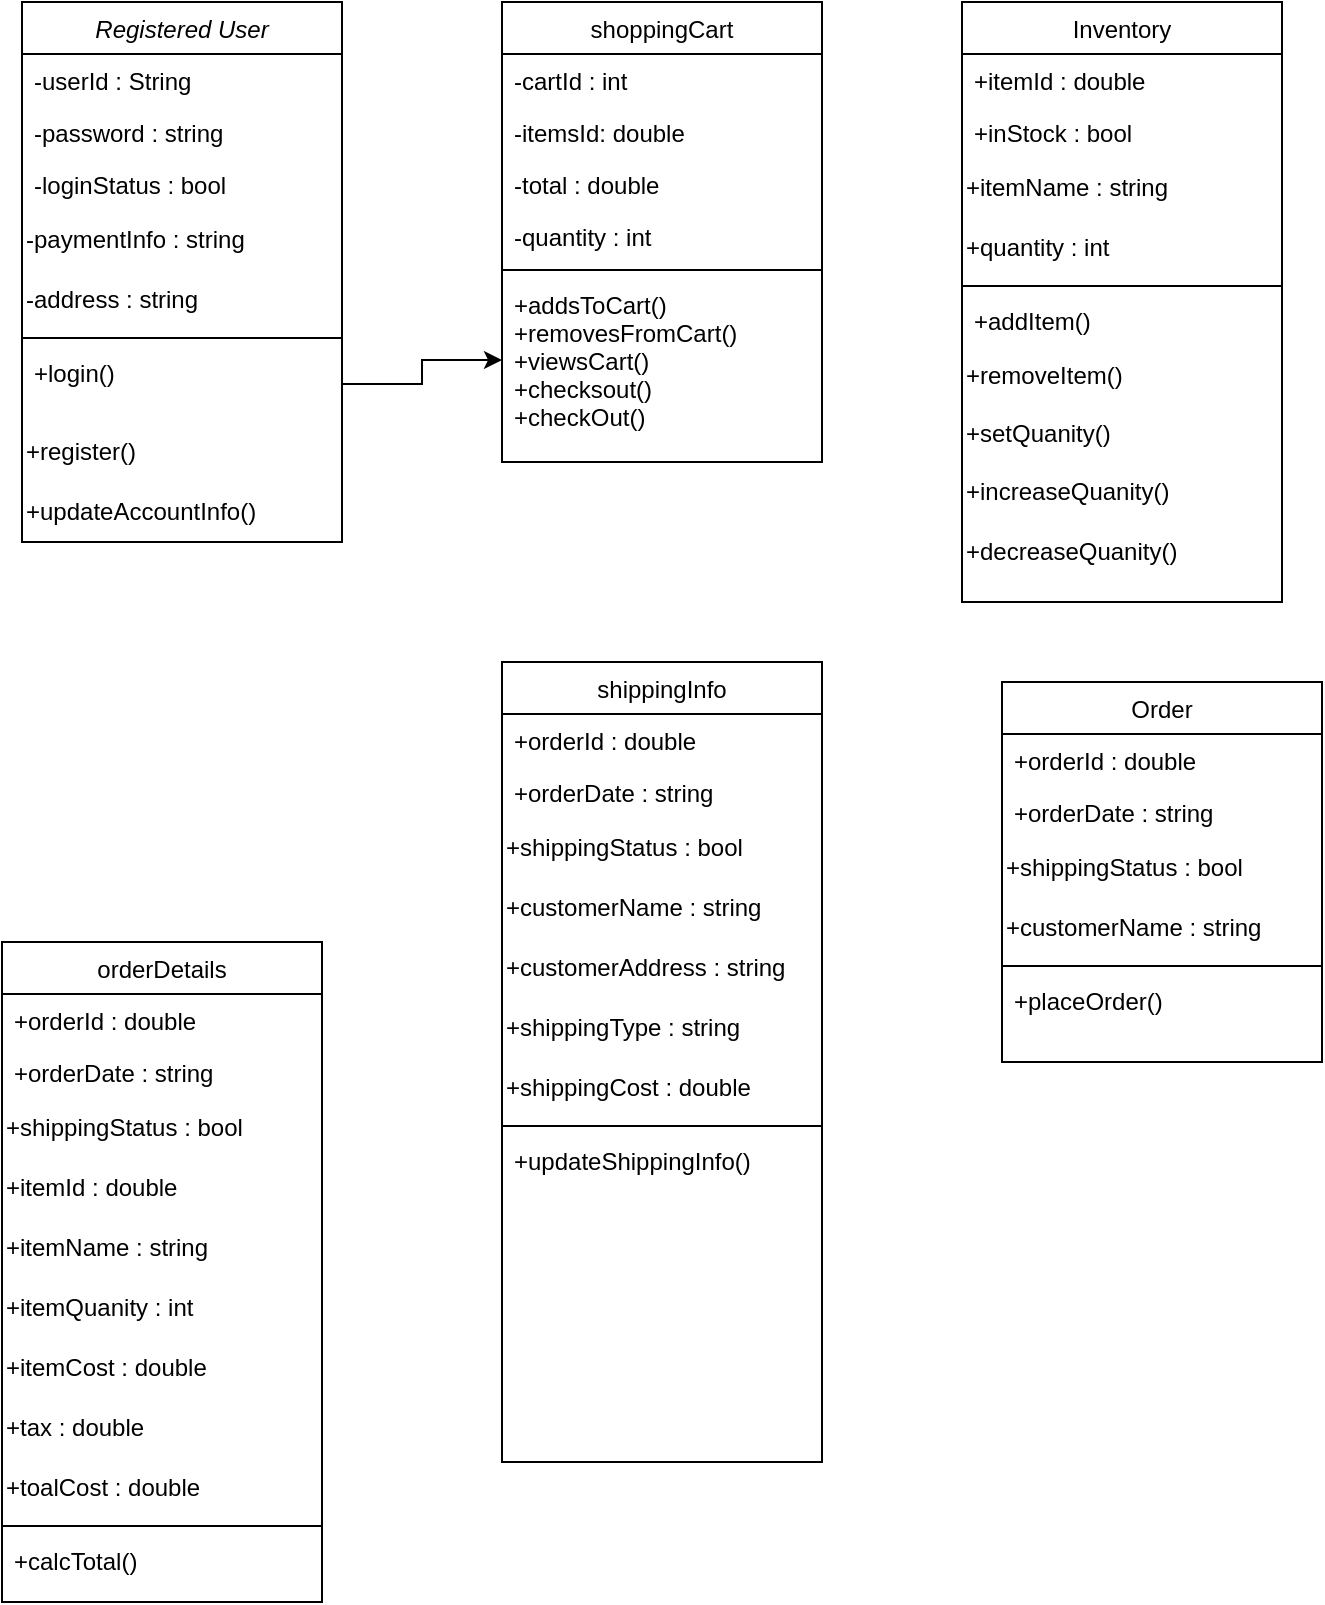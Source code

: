 <mxfile version="26.0.16">
  <diagram id="C5RBs43oDa-KdzZeNtuy" name="Page-1">
    <mxGraphModel dx="1434" dy="892" grid="1" gridSize="10" guides="1" tooltips="1" connect="1" arrows="1" fold="1" page="1" pageScale="1" pageWidth="827" pageHeight="1169" math="0" shadow="0">
      <root>
        <mxCell id="WIyWlLk6GJQsqaUBKTNV-0" />
        <mxCell id="WIyWlLk6GJQsqaUBKTNV-1" parent="WIyWlLk6GJQsqaUBKTNV-0" />
        <mxCell id="zkfFHV4jXpPFQw0GAbJ--0" value="Registered User" style="swimlane;fontStyle=2;align=center;verticalAlign=top;childLayout=stackLayout;horizontal=1;startSize=26;horizontalStack=0;resizeParent=1;resizeLast=0;collapsible=1;marginBottom=0;rounded=0;shadow=0;strokeWidth=1;" parent="WIyWlLk6GJQsqaUBKTNV-1" vertex="1">
          <mxGeometry x="80" y="200" width="160" height="270" as="geometry">
            <mxRectangle x="230" y="140" width="160" height="26" as="alternateBounds" />
          </mxGeometry>
        </mxCell>
        <mxCell id="zkfFHV4jXpPFQw0GAbJ--1" value="-userId : String" style="text;align=left;verticalAlign=top;spacingLeft=4;spacingRight=4;overflow=hidden;rotatable=0;points=[[0,0.5],[1,0.5]];portConstraint=eastwest;" parent="zkfFHV4jXpPFQw0GAbJ--0" vertex="1">
          <mxGeometry y="26" width="160" height="26" as="geometry" />
        </mxCell>
        <mxCell id="zkfFHV4jXpPFQw0GAbJ--2" value="-password : string" style="text;align=left;verticalAlign=top;spacingLeft=4;spacingRight=4;overflow=hidden;rotatable=0;points=[[0,0.5],[1,0.5]];portConstraint=eastwest;rounded=0;shadow=0;html=0;" parent="zkfFHV4jXpPFQw0GAbJ--0" vertex="1">
          <mxGeometry y="52" width="160" height="26" as="geometry" />
        </mxCell>
        <mxCell id="zkfFHV4jXpPFQw0GAbJ--3" value="-loginStatus : bool" style="text;align=left;verticalAlign=top;spacingLeft=4;spacingRight=4;overflow=hidden;rotatable=0;points=[[0,0.5],[1,0.5]];portConstraint=eastwest;rounded=0;shadow=0;html=0;" parent="zkfFHV4jXpPFQw0GAbJ--0" vertex="1">
          <mxGeometry y="78" width="160" height="26" as="geometry" />
        </mxCell>
        <mxCell id="ZXEBwS7HJ_54YPGilsci-57" value="-paymentInfo : string" style="text;html=1;align=left;verticalAlign=middle;whiteSpace=wrap;rounded=0;" vertex="1" parent="zkfFHV4jXpPFQw0GAbJ--0">
          <mxGeometry y="104" width="160" height="30" as="geometry" />
        </mxCell>
        <mxCell id="ZXEBwS7HJ_54YPGilsci-56" value="-address : string" style="text;html=1;align=left;verticalAlign=middle;whiteSpace=wrap;rounded=0;" vertex="1" parent="zkfFHV4jXpPFQw0GAbJ--0">
          <mxGeometry y="134" width="160" height="30" as="geometry" />
        </mxCell>
        <mxCell id="zkfFHV4jXpPFQw0GAbJ--4" value="" style="line;html=1;strokeWidth=1;align=left;verticalAlign=middle;spacingTop=-1;spacingLeft=3;spacingRight=3;rotatable=0;labelPosition=right;points=[];portConstraint=eastwest;" parent="zkfFHV4jXpPFQw0GAbJ--0" vertex="1">
          <mxGeometry y="164" width="160" height="8" as="geometry" />
        </mxCell>
        <mxCell id="zkfFHV4jXpPFQw0GAbJ--5" value="+login() " style="text;align=left;verticalAlign=top;spacingLeft=4;spacingRight=4;overflow=hidden;rotatable=0;points=[[0,0.5],[1,0.5]];portConstraint=eastwest;" parent="zkfFHV4jXpPFQw0GAbJ--0" vertex="1">
          <mxGeometry y="172" width="160" height="38" as="geometry" />
        </mxCell>
        <mxCell id="ZXEBwS7HJ_54YPGilsci-58" value="+register()" style="text;html=1;align=left;verticalAlign=middle;whiteSpace=wrap;rounded=0;" vertex="1" parent="zkfFHV4jXpPFQw0GAbJ--0">
          <mxGeometry y="210" width="160" height="30" as="geometry" />
        </mxCell>
        <mxCell id="ZXEBwS7HJ_54YPGilsci-59" value="+updateAccountInfo()" style="text;html=1;align=left;verticalAlign=middle;whiteSpace=wrap;rounded=0;" vertex="1" parent="zkfFHV4jXpPFQw0GAbJ--0">
          <mxGeometry y="240" width="160" height="30" as="geometry" />
        </mxCell>
        <mxCell id="zkfFHV4jXpPFQw0GAbJ--6" value="Inventory" style="swimlane;fontStyle=0;align=center;verticalAlign=top;childLayout=stackLayout;horizontal=1;startSize=26;horizontalStack=0;resizeParent=1;resizeLast=0;collapsible=1;marginBottom=0;rounded=0;shadow=0;strokeWidth=1;" parent="WIyWlLk6GJQsqaUBKTNV-1" vertex="1">
          <mxGeometry x="550" y="200" width="160" height="300" as="geometry">
            <mxRectangle x="130" y="380" width="160" height="26" as="alternateBounds" />
          </mxGeometry>
        </mxCell>
        <mxCell id="zkfFHV4jXpPFQw0GAbJ--7" value="+itemId : double" style="text;align=left;verticalAlign=top;spacingLeft=4;spacingRight=4;overflow=hidden;rotatable=0;points=[[0,0.5],[1,0.5]];portConstraint=eastwest;" parent="zkfFHV4jXpPFQw0GAbJ--6" vertex="1">
          <mxGeometry y="26" width="160" height="26" as="geometry" />
        </mxCell>
        <mxCell id="zkfFHV4jXpPFQw0GAbJ--8" value="+inStock : bool" style="text;align=left;verticalAlign=top;spacingLeft=4;spacingRight=4;overflow=hidden;rotatable=0;points=[[0,0.5],[1,0.5]];portConstraint=eastwest;rounded=0;shadow=0;html=0;" parent="zkfFHV4jXpPFQw0GAbJ--6" vertex="1">
          <mxGeometry y="52" width="160" height="26" as="geometry" />
        </mxCell>
        <mxCell id="ZXEBwS7HJ_54YPGilsci-51" value="+itemName : string" style="text;html=1;align=left;verticalAlign=middle;whiteSpace=wrap;rounded=0;" vertex="1" parent="zkfFHV4jXpPFQw0GAbJ--6">
          <mxGeometry y="78" width="160" height="30" as="geometry" />
        </mxCell>
        <mxCell id="ZXEBwS7HJ_54YPGilsci-4" value="+quantity : int" style="text;html=1;align=left;verticalAlign=middle;whiteSpace=wrap;rounded=0;" vertex="1" parent="zkfFHV4jXpPFQw0GAbJ--6">
          <mxGeometry y="108" width="160" height="30" as="geometry" />
        </mxCell>
        <mxCell id="zkfFHV4jXpPFQw0GAbJ--9" value="" style="line;html=1;strokeWidth=1;align=left;verticalAlign=middle;spacingTop=-1;spacingLeft=3;spacingRight=3;rotatable=0;labelPosition=right;points=[];portConstraint=eastwest;" parent="zkfFHV4jXpPFQw0GAbJ--6" vertex="1">
          <mxGeometry y="138" width="160" height="8" as="geometry" />
        </mxCell>
        <mxCell id="zkfFHV4jXpPFQw0GAbJ--11" value="+addItem()" style="text;align=left;verticalAlign=top;spacingLeft=4;spacingRight=4;overflow=hidden;rotatable=0;points=[[0,0.5],[1,0.5]];portConstraint=eastwest;" parent="zkfFHV4jXpPFQw0GAbJ--6" vertex="1">
          <mxGeometry y="146" width="160" height="26" as="geometry" />
        </mxCell>
        <mxCell id="ZXEBwS7HJ_54YPGilsci-6" value="+removeItem()" style="text;html=1;align=left;verticalAlign=middle;whiteSpace=wrap;rounded=0;" vertex="1" parent="zkfFHV4jXpPFQw0GAbJ--6">
          <mxGeometry y="172" width="160" height="30" as="geometry" />
        </mxCell>
        <mxCell id="ZXEBwS7HJ_54YPGilsci-7" value="+setQuanity()" style="text;html=1;align=left;verticalAlign=middle;whiteSpace=wrap;rounded=0;" vertex="1" parent="zkfFHV4jXpPFQw0GAbJ--6">
          <mxGeometry y="202" width="160" height="28" as="geometry" />
        </mxCell>
        <mxCell id="ZXEBwS7HJ_54YPGilsci-8" value="+increaseQuanity()" style="text;html=1;align=left;verticalAlign=middle;whiteSpace=wrap;rounded=0;" vertex="1" parent="zkfFHV4jXpPFQw0GAbJ--6">
          <mxGeometry y="230" width="160" height="30" as="geometry" />
        </mxCell>
        <mxCell id="ZXEBwS7HJ_54YPGilsci-9" value="+decreaseQuanity()" style="text;html=1;align=left;verticalAlign=middle;whiteSpace=wrap;rounded=0;" vertex="1" parent="zkfFHV4jXpPFQw0GAbJ--6">
          <mxGeometry y="260" width="160" height="30" as="geometry" />
        </mxCell>
        <mxCell id="ZXEBwS7HJ_54YPGilsci-2" style="edgeStyle=orthogonalEdgeStyle;rounded=0;orthogonalLoop=1;jettySize=auto;html=1;exitX=0.5;exitY=1;exitDx=0;exitDy=0;" edge="1" parent="WIyWlLk6GJQsqaUBKTNV-1" source="zkfFHV4jXpPFQw0GAbJ--17">
          <mxGeometry relative="1" as="geometry">
            <mxPoint x="400" y="430" as="targetPoint" />
          </mxGeometry>
        </mxCell>
        <mxCell id="zkfFHV4jXpPFQw0GAbJ--17" value="shoppingCart" style="swimlane;fontStyle=0;align=center;verticalAlign=top;childLayout=stackLayout;horizontal=1;startSize=26;horizontalStack=0;resizeParent=1;resizeLast=0;collapsible=1;marginBottom=0;rounded=0;shadow=0;strokeWidth=1;" parent="WIyWlLk6GJQsqaUBKTNV-1" vertex="1">
          <mxGeometry x="320" y="200" width="160" height="230" as="geometry">
            <mxRectangle x="550" y="140" width="160" height="26" as="alternateBounds" />
          </mxGeometry>
        </mxCell>
        <mxCell id="zkfFHV4jXpPFQw0GAbJ--18" value="-cartId : int" style="text;align=left;verticalAlign=top;spacingLeft=4;spacingRight=4;overflow=hidden;rotatable=0;points=[[0,0.5],[1,0.5]];portConstraint=eastwest;" parent="zkfFHV4jXpPFQw0GAbJ--17" vertex="1">
          <mxGeometry y="26" width="160" height="26" as="geometry" />
        </mxCell>
        <mxCell id="zkfFHV4jXpPFQw0GAbJ--19" value="-itemsId: double" style="text;align=left;verticalAlign=top;spacingLeft=4;spacingRight=4;overflow=hidden;rotatable=0;points=[[0,0.5],[1,0.5]];portConstraint=eastwest;rounded=0;shadow=0;html=0;" parent="zkfFHV4jXpPFQw0GAbJ--17" vertex="1">
          <mxGeometry y="52" width="160" height="26" as="geometry" />
        </mxCell>
        <mxCell id="zkfFHV4jXpPFQw0GAbJ--20" value="-total : double" style="text;align=left;verticalAlign=top;spacingLeft=4;spacingRight=4;overflow=hidden;rotatable=0;points=[[0,0.5],[1,0.5]];portConstraint=eastwest;rounded=0;shadow=0;html=0;" parent="zkfFHV4jXpPFQw0GAbJ--17" vertex="1">
          <mxGeometry y="78" width="160" height="26" as="geometry" />
        </mxCell>
        <mxCell id="zkfFHV4jXpPFQw0GAbJ--21" value="-quantity : int" style="text;align=left;verticalAlign=top;spacingLeft=4;spacingRight=4;overflow=hidden;rotatable=0;points=[[0,0.5],[1,0.5]];portConstraint=eastwest;rounded=0;shadow=0;html=0;" parent="zkfFHV4jXpPFQw0GAbJ--17" vertex="1">
          <mxGeometry y="104" width="160" height="26" as="geometry" />
        </mxCell>
        <mxCell id="zkfFHV4jXpPFQw0GAbJ--23" value="" style="line;html=1;strokeWidth=1;align=left;verticalAlign=middle;spacingTop=-1;spacingLeft=3;spacingRight=3;rotatable=0;labelPosition=right;points=[];portConstraint=eastwest;" parent="zkfFHV4jXpPFQw0GAbJ--17" vertex="1">
          <mxGeometry y="130" width="160" height="8" as="geometry" />
        </mxCell>
        <mxCell id="zkfFHV4jXpPFQw0GAbJ--24" value="+addsToCart()&#xa;+removesFromCart()&#xa;+viewsCart()&#xa;+checksout()&#xa;+checkOut()" style="text;align=left;verticalAlign=top;spacingLeft=4;spacingRight=4;overflow=hidden;rotatable=0;points=[[0,0.5],[1,0.5]];portConstraint=eastwest;" parent="zkfFHV4jXpPFQw0GAbJ--17" vertex="1">
          <mxGeometry y="138" width="160" height="82" as="geometry" />
        </mxCell>
        <mxCell id="ZXEBwS7HJ_54YPGilsci-0" value="" style="edgeStyle=orthogonalEdgeStyle;rounded=0;orthogonalLoop=1;jettySize=auto;html=1;" edge="1" parent="WIyWlLk6GJQsqaUBKTNV-1" source="zkfFHV4jXpPFQw0GAbJ--5" target="zkfFHV4jXpPFQw0GAbJ--24">
          <mxGeometry relative="1" as="geometry" />
        </mxCell>
        <mxCell id="ZXEBwS7HJ_54YPGilsci-12" value="Order" style="swimlane;fontStyle=0;align=center;verticalAlign=top;childLayout=stackLayout;horizontal=1;startSize=26;horizontalStack=0;resizeParent=1;resizeLast=0;collapsible=1;marginBottom=0;rounded=0;shadow=0;strokeWidth=1;" vertex="1" parent="WIyWlLk6GJQsqaUBKTNV-1">
          <mxGeometry x="570" y="540" width="160" height="190" as="geometry">
            <mxRectangle x="130" y="380" width="160" height="26" as="alternateBounds" />
          </mxGeometry>
        </mxCell>
        <mxCell id="ZXEBwS7HJ_54YPGilsci-13" value="+orderId : double" style="text;align=left;verticalAlign=top;spacingLeft=4;spacingRight=4;overflow=hidden;rotatable=0;points=[[0,0.5],[1,0.5]];portConstraint=eastwest;" vertex="1" parent="ZXEBwS7HJ_54YPGilsci-12">
          <mxGeometry y="26" width="160" height="26" as="geometry" />
        </mxCell>
        <mxCell id="ZXEBwS7HJ_54YPGilsci-14" value="+orderDate : string" style="text;align=left;verticalAlign=top;spacingLeft=4;spacingRight=4;overflow=hidden;rotatable=0;points=[[0,0.5],[1,0.5]];portConstraint=eastwest;rounded=0;shadow=0;html=0;" vertex="1" parent="ZXEBwS7HJ_54YPGilsci-12">
          <mxGeometry y="52" width="160" height="26" as="geometry" />
        </mxCell>
        <mxCell id="ZXEBwS7HJ_54YPGilsci-15" value="+shippingStatus : bool" style="text;html=1;align=left;verticalAlign=middle;whiteSpace=wrap;rounded=0;" vertex="1" parent="ZXEBwS7HJ_54YPGilsci-12">
          <mxGeometry y="78" width="160" height="30" as="geometry" />
        </mxCell>
        <mxCell id="ZXEBwS7HJ_54YPGilsci-23" value="+customerName : string" style="text;html=1;align=left;verticalAlign=middle;whiteSpace=wrap;rounded=0;" vertex="1" parent="ZXEBwS7HJ_54YPGilsci-12">
          <mxGeometry y="108" width="160" height="30" as="geometry" />
        </mxCell>
        <mxCell id="ZXEBwS7HJ_54YPGilsci-16" value="" style="line;html=1;strokeWidth=1;align=left;verticalAlign=middle;spacingTop=-1;spacingLeft=3;spacingRight=3;rotatable=0;labelPosition=right;points=[];portConstraint=eastwest;" vertex="1" parent="ZXEBwS7HJ_54YPGilsci-12">
          <mxGeometry y="138" width="160" height="8" as="geometry" />
        </mxCell>
        <mxCell id="ZXEBwS7HJ_54YPGilsci-17" value="+placeOrder()" style="text;align=left;verticalAlign=top;spacingLeft=4;spacingRight=4;overflow=hidden;rotatable=0;points=[[0,0.5],[1,0.5]];portConstraint=eastwest;" vertex="1" parent="ZXEBwS7HJ_54YPGilsci-12">
          <mxGeometry y="146" width="160" height="26" as="geometry" />
        </mxCell>
        <mxCell id="ZXEBwS7HJ_54YPGilsci-24" value="shippingInfo" style="swimlane;fontStyle=0;align=center;verticalAlign=top;childLayout=stackLayout;horizontal=1;startSize=26;horizontalStack=0;resizeParent=1;resizeLast=0;collapsible=1;marginBottom=0;rounded=0;shadow=0;strokeWidth=1;" vertex="1" parent="WIyWlLk6GJQsqaUBKTNV-1">
          <mxGeometry x="320" y="530" width="160" height="400" as="geometry">
            <mxRectangle x="130" y="380" width="160" height="26" as="alternateBounds" />
          </mxGeometry>
        </mxCell>
        <mxCell id="ZXEBwS7HJ_54YPGilsci-25" value="+orderId : double" style="text;align=left;verticalAlign=top;spacingLeft=4;spacingRight=4;overflow=hidden;rotatable=0;points=[[0,0.5],[1,0.5]];portConstraint=eastwest;" vertex="1" parent="ZXEBwS7HJ_54YPGilsci-24">
          <mxGeometry y="26" width="160" height="26" as="geometry" />
        </mxCell>
        <mxCell id="ZXEBwS7HJ_54YPGilsci-26" value="+orderDate : string" style="text;align=left;verticalAlign=top;spacingLeft=4;spacingRight=4;overflow=hidden;rotatable=0;points=[[0,0.5],[1,0.5]];portConstraint=eastwest;rounded=0;shadow=0;html=0;" vertex="1" parent="ZXEBwS7HJ_54YPGilsci-24">
          <mxGeometry y="52" width="160" height="26" as="geometry" />
        </mxCell>
        <mxCell id="ZXEBwS7HJ_54YPGilsci-27" value="+shippingStatus : bool" style="text;html=1;align=left;verticalAlign=middle;whiteSpace=wrap;rounded=0;" vertex="1" parent="ZXEBwS7HJ_54YPGilsci-24">
          <mxGeometry y="78" width="160" height="30" as="geometry" />
        </mxCell>
        <mxCell id="ZXEBwS7HJ_54YPGilsci-28" value="+customerName : string" style="text;html=1;align=left;verticalAlign=middle;whiteSpace=wrap;rounded=0;" vertex="1" parent="ZXEBwS7HJ_54YPGilsci-24">
          <mxGeometry y="108" width="160" height="30" as="geometry" />
        </mxCell>
        <mxCell id="ZXEBwS7HJ_54YPGilsci-36" value="+customerAddress : string" style="text;html=1;align=left;verticalAlign=middle;whiteSpace=wrap;rounded=0;" vertex="1" parent="ZXEBwS7HJ_54YPGilsci-24">
          <mxGeometry y="138" width="160" height="30" as="geometry" />
        </mxCell>
        <mxCell id="ZXEBwS7HJ_54YPGilsci-37" value="+shippingType : string" style="text;html=1;align=left;verticalAlign=middle;whiteSpace=wrap;rounded=0;" vertex="1" parent="ZXEBwS7HJ_54YPGilsci-24">
          <mxGeometry y="168" width="160" height="30" as="geometry" />
        </mxCell>
        <mxCell id="ZXEBwS7HJ_54YPGilsci-38" value="+shippingCost : double" style="text;html=1;align=left;verticalAlign=middle;whiteSpace=wrap;rounded=0;" vertex="1" parent="ZXEBwS7HJ_54YPGilsci-24">
          <mxGeometry y="198" width="160" height="30" as="geometry" />
        </mxCell>
        <mxCell id="ZXEBwS7HJ_54YPGilsci-29" value="" style="line;html=1;strokeWidth=1;align=left;verticalAlign=middle;spacingTop=-1;spacingLeft=3;spacingRight=3;rotatable=0;labelPosition=right;points=[];portConstraint=eastwest;" vertex="1" parent="ZXEBwS7HJ_54YPGilsci-24">
          <mxGeometry y="228" width="160" height="8" as="geometry" />
        </mxCell>
        <mxCell id="ZXEBwS7HJ_54YPGilsci-30" value="+updateShippingInfo()" style="text;align=left;verticalAlign=top;spacingLeft=4;spacingRight=4;overflow=hidden;rotatable=0;points=[[0,0.5],[1,0.5]];portConstraint=eastwest;" vertex="1" parent="ZXEBwS7HJ_54YPGilsci-24">
          <mxGeometry y="236" width="160" height="26" as="geometry" />
        </mxCell>
        <mxCell id="ZXEBwS7HJ_54YPGilsci-39" value="orderDetails" style="swimlane;fontStyle=0;align=center;verticalAlign=top;childLayout=stackLayout;horizontal=1;startSize=26;horizontalStack=0;resizeParent=1;resizeLast=0;collapsible=1;marginBottom=0;rounded=0;shadow=0;strokeWidth=1;" vertex="1" parent="WIyWlLk6GJQsqaUBKTNV-1">
          <mxGeometry x="70" y="670" width="160" height="330" as="geometry">
            <mxRectangle x="130" y="380" width="160" height="26" as="alternateBounds" />
          </mxGeometry>
        </mxCell>
        <mxCell id="ZXEBwS7HJ_54YPGilsci-40" value="+orderId : double" style="text;align=left;verticalAlign=top;spacingLeft=4;spacingRight=4;overflow=hidden;rotatable=0;points=[[0,0.5],[1,0.5]];portConstraint=eastwest;" vertex="1" parent="ZXEBwS7HJ_54YPGilsci-39">
          <mxGeometry y="26" width="160" height="26" as="geometry" />
        </mxCell>
        <mxCell id="ZXEBwS7HJ_54YPGilsci-41" value="+orderDate : string" style="text;align=left;verticalAlign=top;spacingLeft=4;spacingRight=4;overflow=hidden;rotatable=0;points=[[0,0.5],[1,0.5]];portConstraint=eastwest;rounded=0;shadow=0;html=0;" vertex="1" parent="ZXEBwS7HJ_54YPGilsci-39">
          <mxGeometry y="52" width="160" height="26" as="geometry" />
        </mxCell>
        <mxCell id="ZXEBwS7HJ_54YPGilsci-42" value="+shippingStatus : bool" style="text;html=1;align=left;verticalAlign=middle;whiteSpace=wrap;rounded=0;" vertex="1" parent="ZXEBwS7HJ_54YPGilsci-39">
          <mxGeometry y="78" width="160" height="30" as="geometry" />
        </mxCell>
        <mxCell id="ZXEBwS7HJ_54YPGilsci-43" value="+itemId : double" style="text;html=1;align=left;verticalAlign=middle;whiteSpace=wrap;rounded=0;" vertex="1" parent="ZXEBwS7HJ_54YPGilsci-39">
          <mxGeometry y="108" width="160" height="30" as="geometry" />
        </mxCell>
        <mxCell id="ZXEBwS7HJ_54YPGilsci-50" value="+itemName : string" style="text;html=1;align=left;verticalAlign=middle;whiteSpace=wrap;rounded=0;" vertex="1" parent="ZXEBwS7HJ_54YPGilsci-39">
          <mxGeometry y="138" width="160" height="30" as="geometry" />
        </mxCell>
        <mxCell id="ZXEBwS7HJ_54YPGilsci-52" value="+itemQuanity : int" style="text;html=1;align=left;verticalAlign=middle;whiteSpace=wrap;rounded=0;" vertex="1" parent="ZXEBwS7HJ_54YPGilsci-39">
          <mxGeometry y="168" width="160" height="30" as="geometry" />
        </mxCell>
        <mxCell id="ZXEBwS7HJ_54YPGilsci-53" value="+itemCost : double" style="text;html=1;align=left;verticalAlign=middle;whiteSpace=wrap;rounded=0;" vertex="1" parent="ZXEBwS7HJ_54YPGilsci-39">
          <mxGeometry y="198" width="160" height="30" as="geometry" />
        </mxCell>
        <mxCell id="ZXEBwS7HJ_54YPGilsci-54" value="+tax : double" style="text;html=1;align=left;verticalAlign=middle;whiteSpace=wrap;rounded=0;" vertex="1" parent="ZXEBwS7HJ_54YPGilsci-39">
          <mxGeometry y="228" width="160" height="30" as="geometry" />
        </mxCell>
        <mxCell id="ZXEBwS7HJ_54YPGilsci-55" value="+toalCost : double" style="text;html=1;align=left;verticalAlign=middle;whiteSpace=wrap;rounded=0;" vertex="1" parent="ZXEBwS7HJ_54YPGilsci-39">
          <mxGeometry y="258" width="160" height="30" as="geometry" />
        </mxCell>
        <mxCell id="ZXEBwS7HJ_54YPGilsci-44" value="" style="line;html=1;strokeWidth=1;align=left;verticalAlign=middle;spacingTop=-1;spacingLeft=3;spacingRight=3;rotatable=0;labelPosition=right;points=[];portConstraint=eastwest;" vertex="1" parent="ZXEBwS7HJ_54YPGilsci-39">
          <mxGeometry y="288" width="160" height="8" as="geometry" />
        </mxCell>
        <mxCell id="ZXEBwS7HJ_54YPGilsci-45" value="+calcTotal()" style="text;align=left;verticalAlign=top;spacingLeft=4;spacingRight=4;overflow=hidden;rotatable=0;points=[[0,0.5],[1,0.5]];portConstraint=eastwest;" vertex="1" parent="ZXEBwS7HJ_54YPGilsci-39">
          <mxGeometry y="296" width="160" height="26" as="geometry" />
        </mxCell>
      </root>
    </mxGraphModel>
  </diagram>
</mxfile>

